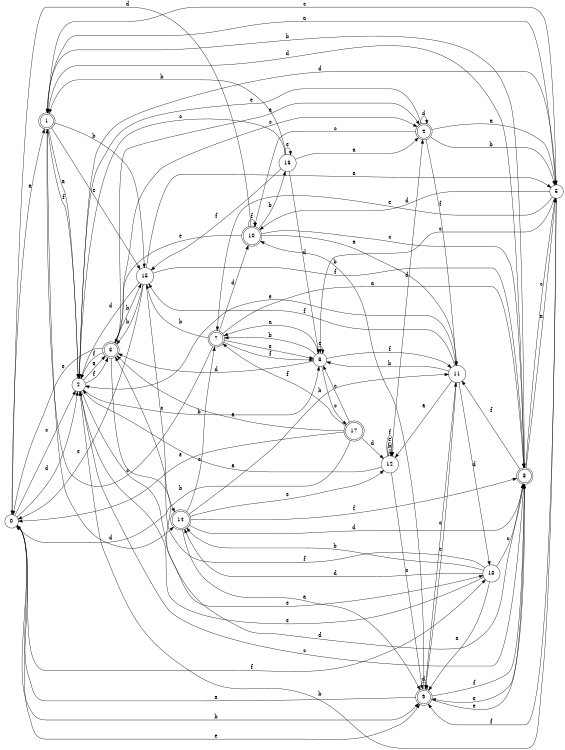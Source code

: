 digraph n15_8 {
__start0 [label="" shape="none"];

rankdir=LR;
size="8,5";

s0 [style="filled", color="black", fillcolor="white" shape="circle", label="0"];
s1 [style="rounded,filled", color="black", fillcolor="white" shape="doublecircle", label="1"];
s2 [style="filled", color="black", fillcolor="white" shape="circle", label="2"];
s3 [style="rounded,filled", color="black", fillcolor="white" shape="doublecircle", label="3"];
s4 [style="rounded,filled", color="black", fillcolor="white" shape="doublecircle", label="4"];
s5 [style="filled", color="black", fillcolor="white" shape="circle", label="5"];
s6 [style="filled", color="black", fillcolor="white" shape="circle", label="6"];
s7 [style="rounded,filled", color="black", fillcolor="white" shape="doublecircle", label="7"];
s8 [style="rounded,filled", color="black", fillcolor="white" shape="doublecircle", label="8"];
s9 [style="rounded,filled", color="black", fillcolor="white" shape="doublecircle", label="9"];
s10 [style="rounded,filled", color="black", fillcolor="white" shape="doublecircle", label="10"];
s11 [style="filled", color="black", fillcolor="white" shape="circle", label="11"];
s12 [style="filled", color="black", fillcolor="white" shape="circle", label="12"];
s13 [style="filled", color="black", fillcolor="white" shape="circle", label="13"];
s14 [style="rounded,filled", color="black", fillcolor="white" shape="doublecircle", label="14"];
s15 [style="filled", color="black", fillcolor="white" shape="circle", label="15"];
s16 [style="filled", color="black", fillcolor="white" shape="circle", label="16"];
s17 [style="rounded,filled", color="black", fillcolor="white" shape="doublecircle", label="17"];
s0 -> s1 [label="a"];
s0 -> s9 [label="b"];
s0 -> s2 [label="c"];
s0 -> s2 [label="d"];
s0 -> s9 [label="e"];
s0 -> s13 [label="f"];
s1 -> s2 [label="a"];
s1 -> s15 [label="b"];
s1 -> s5 [label="c"];
s1 -> s14 [label="d"];
s1 -> s15 [label="e"];
s1 -> s2 [label="f"];
s2 -> s3 [label="a"];
s2 -> s6 [label="b"];
s2 -> s8 [label="c"];
s2 -> s5 [label="d"];
s2 -> s13 [label="e"];
s2 -> s3 [label="f"];
s3 -> s4 [label="a"];
s3 -> s15 [label="b"];
s3 -> s4 [label="c"];
s3 -> s8 [label="d"];
s3 -> s0 [label="e"];
s3 -> s2 [label="f"];
s4 -> s5 [label="a"];
s4 -> s5 [label="b"];
s4 -> s10 [label="c"];
s4 -> s4 [label="d"];
s4 -> s2 [label="e"];
s4 -> s11 [label="f"];
s5 -> s1 [label="a"];
s5 -> s2 [label="b"];
s5 -> s6 [label="c"];
s5 -> s10 [label="d"];
s5 -> s7 [label="e"];
s5 -> s9 [label="f"];
s6 -> s7 [label="a"];
s6 -> s7 [label="b"];
s6 -> s17 [label="c"];
s6 -> s3 [label="d"];
s6 -> s6 [label="e"];
s6 -> s11 [label="f"];
s7 -> s8 [label="a"];
s7 -> s15 [label="b"];
s7 -> s1 [label="c"];
s7 -> s10 [label="d"];
s7 -> s6 [label="e"];
s7 -> s6 [label="f"];
s8 -> s5 [label="a"];
s8 -> s1 [label="b"];
s8 -> s5 [label="c"];
s8 -> s1 [label="d"];
s8 -> s9 [label="e"];
s8 -> s11 [label="f"];
s9 -> s0 [label="a"];
s9 -> s10 [label="b"];
s9 -> s11 [label="c"];
s9 -> s9 [label="d"];
s9 -> s8 [label="e"];
s9 -> s8 [label="f"];
s10 -> s11 [label="a"];
s10 -> s16 [label="b"];
s10 -> s8 [label="c"];
s10 -> s0 [label="d"];
s10 -> s3 [label="e"];
s10 -> s10 [label="f"];
s11 -> s12 [label="a"];
s11 -> s6 [label="b"];
s11 -> s9 [label="c"];
s11 -> s13 [label="d"];
s11 -> s2 [label="e"];
s11 -> s15 [label="f"];
s12 -> s2 [label="a"];
s12 -> s12 [label="b"];
s12 -> s9 [label="c"];
s12 -> s4 [label="d"];
s12 -> s12 [label="e"];
s12 -> s12 [label="f"];
s13 -> s9 [label="a"];
s13 -> s14 [label="b"];
s13 -> s8 [label="c"];
s13 -> s14 [label="d"];
s13 -> s2 [label="e"];
s13 -> s3 [label="f"];
s14 -> s9 [label="a"];
s14 -> s11 [label="b"];
s14 -> s7 [label="c"];
s14 -> s8 [label="d"];
s14 -> s12 [label="e"];
s14 -> s8 [label="f"];
s15 -> s5 [label="a"];
s15 -> s3 [label="b"];
s15 -> s14 [label="c"];
s15 -> s2 [label="d"];
s15 -> s0 [label="e"];
s15 -> s8 [label="f"];
s16 -> s4 [label="a"];
s16 -> s1 [label="b"];
s16 -> s2 [label="c"];
s16 -> s6 [label="d"];
s16 -> s16 [label="e"];
s16 -> s15 [label="f"];
s17 -> s3 [label="a"];
s17 -> s0 [label="b"];
s17 -> s6 [label="c"];
s17 -> s12 [label="d"];
s17 -> s0 [label="e"];
s17 -> s7 [label="f"];

}